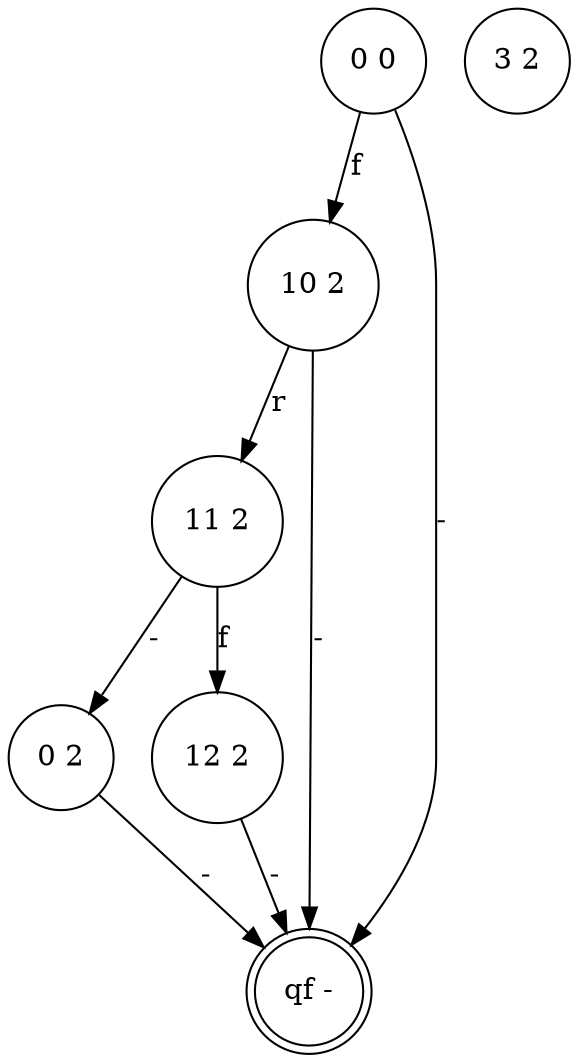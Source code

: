 digraph 4 {
	"10 2" [shape=circle]
	"11 2" [shape=circle]
	"0 2" [shape=circle]
	"12 2" [shape=circle]
	"qf -" [shape=doublecircle]
	"0 0" [shape=circle]
	"3 2" [shape=circle]
	"10 2" -> "11 2" [label=r]
	"11 2" -> "0 2" [label="-"]
	"11 2" -> "12 2" [label=f]
	"10 2" -> "qf -" [label="-"]
	"0 2" -> "qf -" [label="-"]
	"12 2" -> "qf -" [label="-"]
	"0 0" -> "10 2" [label=f]
	"0 0" -> "qf -" [label="-"]
}
